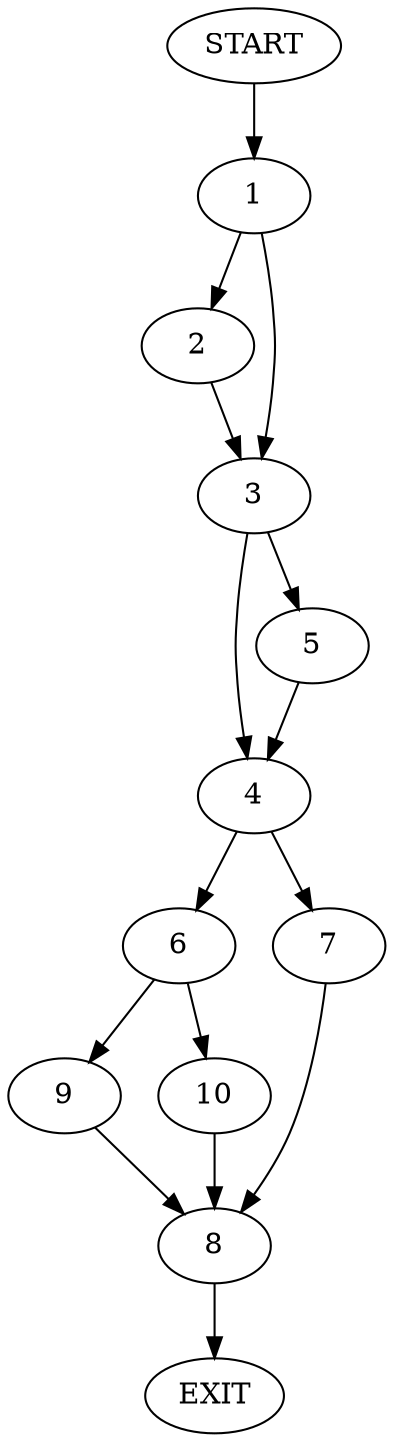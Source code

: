 digraph {
0 [label="START"]
11 [label="EXIT"]
0 -> 1
1 -> 2
1 -> 3
3 -> 4
3 -> 5
2 -> 3
5 -> 4
4 -> 6
4 -> 7
7 -> 8
6 -> 9
6 -> 10
8 -> 11
9 -> 8
10 -> 8
}

